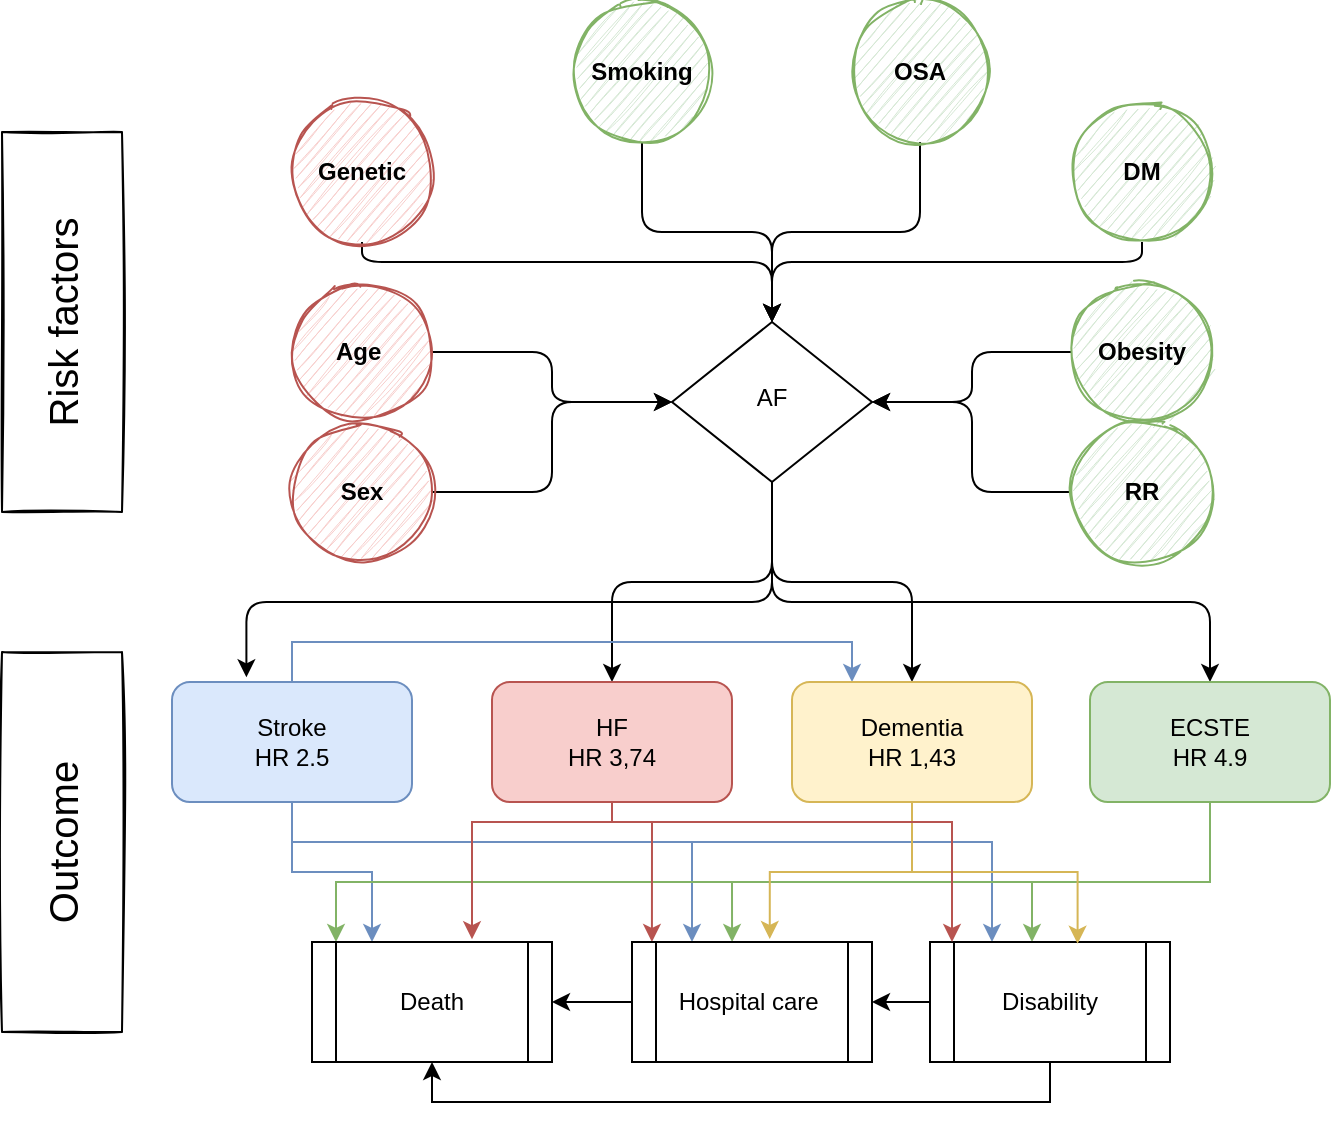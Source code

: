 <mxfile version="20.3.0" type="device"><diagram id="C5RBs43oDa-KdzZeNtuy" name="Page-1"><mxGraphModel dx="1695" dy="549" grid="1" gridSize="10" guides="1" tooltips="1" connect="1" arrows="1" fold="1" page="1" pageScale="1" pageWidth="827" pageHeight="1169" math="0" shadow="0"><root><mxCell id="WIyWlLk6GJQsqaUBKTNV-0"/><mxCell id="WIyWlLk6GJQsqaUBKTNV-1" parent="WIyWlLk6GJQsqaUBKTNV-0"/><mxCell id="aR4R9nCsLsxYKaGrIiqL-89" style="edgeStyle=orthogonalEdgeStyle;orthogonalLoop=1;jettySize=auto;html=1;entryX=0.31;entryY=-0.039;entryDx=0;entryDy=0;entryPerimeter=0;rounded=1;" parent="WIyWlLk6GJQsqaUBKTNV-1" source="WIyWlLk6GJQsqaUBKTNV-6" target="aR4R9nCsLsxYKaGrIiqL-18" edge="1"><mxGeometry relative="1" as="geometry"><Array as="points"><mxPoint x="340" y="330"/><mxPoint x="77" y="330"/></Array></mxGeometry></mxCell><mxCell id="aR4R9nCsLsxYKaGrIiqL-90" style="edgeStyle=orthogonalEdgeStyle;orthogonalLoop=1;jettySize=auto;html=1;entryX=0.5;entryY=0;entryDx=0;entryDy=0;rounded=1;" parent="WIyWlLk6GJQsqaUBKTNV-1" source="WIyWlLk6GJQsqaUBKTNV-6" target="aR4R9nCsLsxYKaGrIiqL-35" edge="1"><mxGeometry relative="1" as="geometry"/></mxCell><mxCell id="aR4R9nCsLsxYKaGrIiqL-91" style="edgeStyle=orthogonalEdgeStyle;orthogonalLoop=1;jettySize=auto;html=1;entryX=0.5;entryY=0;entryDx=0;entryDy=0;rounded=1;" parent="WIyWlLk6GJQsqaUBKTNV-1" source="WIyWlLk6GJQsqaUBKTNV-6" target="aR4R9nCsLsxYKaGrIiqL-31" edge="1"><mxGeometry relative="1" as="geometry"/></mxCell><mxCell id="aR4R9nCsLsxYKaGrIiqL-92" style="edgeStyle=orthogonalEdgeStyle;orthogonalLoop=1;jettySize=auto;html=1;rounded=1;" parent="WIyWlLk6GJQsqaUBKTNV-1" source="WIyWlLk6GJQsqaUBKTNV-6" target="aR4R9nCsLsxYKaGrIiqL-19" edge="1"><mxGeometry relative="1" as="geometry"><Array as="points"><mxPoint x="340" y="330"/><mxPoint x="559" y="330"/></Array></mxGeometry></mxCell><mxCell id="WIyWlLk6GJQsqaUBKTNV-6" value="AF" style="rhombus;whiteSpace=wrap;html=1;shadow=0;fontFamily=Helvetica;fontSize=12;align=center;strokeWidth=1;spacing=6;spacingTop=-4;" parent="WIyWlLk6GJQsqaUBKTNV-1" vertex="1"><mxGeometry x="290" y="190" width="100" height="80" as="geometry"/></mxCell><mxCell id="aR4R9nCsLsxYKaGrIiqL-1" style="edgeStyle=orthogonalEdgeStyle;orthogonalLoop=1;jettySize=auto;html=1;rounded=1;" parent="WIyWlLk6GJQsqaUBKTNV-1" source="aR4R9nCsLsxYKaGrIiqL-0" target="WIyWlLk6GJQsqaUBKTNV-6" edge="1"><mxGeometry relative="1" as="geometry"><Array as="points"><mxPoint x="135" y="160"/><mxPoint x="340" y="160"/></Array></mxGeometry></mxCell><mxCell id="aR4R9nCsLsxYKaGrIiqL-0" value="&lt;b&gt;Genetic&lt;/b&gt;" style="ellipse;whiteSpace=wrap;html=1;fillColor=#f8cecc;strokeColor=#b85450;sketch=1;" parent="WIyWlLk6GJQsqaUBKTNV-1" vertex="1"><mxGeometry x="100" y="80" width="70" height="70" as="geometry"/></mxCell><mxCell id="aR4R9nCsLsxYKaGrIiqL-12" style="edgeStyle=orthogonalEdgeStyle;orthogonalLoop=1;jettySize=auto;html=1;rounded=1;" parent="WIyWlLk6GJQsqaUBKTNV-1" source="aR4R9nCsLsxYKaGrIiqL-3" target="WIyWlLk6GJQsqaUBKTNV-6" edge="1"><mxGeometry relative="1" as="geometry"/></mxCell><mxCell id="aR4R9nCsLsxYKaGrIiqL-3" value="&lt;b&gt;Age&amp;nbsp;&lt;/b&gt;" style="ellipse;whiteSpace=wrap;html=1;fillColor=#f8cecc;strokeColor=#b85450;sketch=1;" parent="WIyWlLk6GJQsqaUBKTNV-1" vertex="1"><mxGeometry x="100" y="170" width="70" height="70" as="geometry"/></mxCell><mxCell id="aR4R9nCsLsxYKaGrIiqL-13" style="edgeStyle=orthogonalEdgeStyle;orthogonalLoop=1;jettySize=auto;html=1;entryX=0;entryY=0.5;entryDx=0;entryDy=0;rounded=1;" parent="WIyWlLk6GJQsqaUBKTNV-1" source="aR4R9nCsLsxYKaGrIiqL-4" target="WIyWlLk6GJQsqaUBKTNV-6" edge="1"><mxGeometry relative="1" as="geometry"/></mxCell><mxCell id="aR4R9nCsLsxYKaGrIiqL-4" value="&lt;b&gt;Sex&lt;/b&gt;" style="ellipse;whiteSpace=wrap;html=1;fillColor=#f8cecc;strokeColor=#b85450;sketch=1;" parent="WIyWlLk6GJQsqaUBKTNV-1" vertex="1"><mxGeometry x="100" y="240" width="70" height="70" as="geometry"/></mxCell><mxCell id="aR4R9nCsLsxYKaGrIiqL-9" style="edgeStyle=orthogonalEdgeStyle;orthogonalLoop=1;jettySize=auto;html=1;entryX=0.5;entryY=0;entryDx=0;entryDy=0;rounded=1;" parent="WIyWlLk6GJQsqaUBKTNV-1" source="aR4R9nCsLsxYKaGrIiqL-5" target="WIyWlLk6GJQsqaUBKTNV-6" edge="1"><mxGeometry relative="1" as="geometry"><Array as="points"><mxPoint x="525" y="160"/><mxPoint x="340" y="160"/></Array></mxGeometry></mxCell><mxCell id="aR4R9nCsLsxYKaGrIiqL-5" value="&lt;b&gt;DM&lt;/b&gt;" style="ellipse;whiteSpace=wrap;html=1;fillColor=#d5e8d4;strokeColor=#82b366;gradientColor=none;shadow=0;sketch=1;" parent="WIyWlLk6GJQsqaUBKTNV-1" vertex="1"><mxGeometry x="490" y="80" width="70" height="70" as="geometry"/></mxCell><mxCell id="aR4R9nCsLsxYKaGrIiqL-10" style="edgeStyle=orthogonalEdgeStyle;orthogonalLoop=1;jettySize=auto;html=1;rounded=1;" parent="WIyWlLk6GJQsqaUBKTNV-1" source="aR4R9nCsLsxYKaGrIiqL-6" target="WIyWlLk6GJQsqaUBKTNV-6" edge="1"><mxGeometry relative="1" as="geometry"/></mxCell><mxCell id="aR4R9nCsLsxYKaGrIiqL-6" value="&lt;b&gt;Obesity&lt;/b&gt;" style="ellipse;whiteSpace=wrap;html=1;fillColor=#d5e8d4;strokeColor=#82b366;gradientColor=none;shadow=0;sketch=1;" parent="WIyWlLk6GJQsqaUBKTNV-1" vertex="1"><mxGeometry x="490" y="170" width="70" height="70" as="geometry"/></mxCell><mxCell id="aR4R9nCsLsxYKaGrIiqL-11" style="edgeStyle=orthogonalEdgeStyle;orthogonalLoop=1;jettySize=auto;html=1;entryX=1;entryY=0.5;entryDx=0;entryDy=0;rounded=1;" parent="WIyWlLk6GJQsqaUBKTNV-1" source="aR4R9nCsLsxYKaGrIiqL-8" target="WIyWlLk6GJQsqaUBKTNV-6" edge="1"><mxGeometry relative="1" as="geometry"/></mxCell><mxCell id="aR4R9nCsLsxYKaGrIiqL-8" value="&lt;b&gt;RR&lt;/b&gt;" style="ellipse;whiteSpace=wrap;html=1;fillColor=#d5e8d4;strokeColor=#82b366;gradientColor=none;shadow=0;sketch=1;" parent="WIyWlLk6GJQsqaUBKTNV-1" vertex="1"><mxGeometry x="490" y="240" width="70" height="70" as="geometry"/></mxCell><mxCell id="aR4R9nCsLsxYKaGrIiqL-16" style="edgeStyle=orthogonalEdgeStyle;orthogonalLoop=1;jettySize=auto;html=1;rounded=1;" parent="WIyWlLk6GJQsqaUBKTNV-1" source="aR4R9nCsLsxYKaGrIiqL-14" target="WIyWlLk6GJQsqaUBKTNV-6" edge="1"><mxGeometry relative="1" as="geometry"/></mxCell><mxCell id="aR4R9nCsLsxYKaGrIiqL-14" value="&lt;b&gt;Smoking&lt;/b&gt;" style="ellipse;whiteSpace=wrap;html=1;fillColor=#d5e8d4;strokeColor=#82b366;gradientColor=none;shadow=0;sketch=1;" parent="WIyWlLk6GJQsqaUBKTNV-1" vertex="1"><mxGeometry x="240" y="30" width="70" height="70" as="geometry"/></mxCell><mxCell id="aR4R9nCsLsxYKaGrIiqL-17" style="edgeStyle=orthogonalEdgeStyle;orthogonalLoop=1;jettySize=auto;html=1;entryX=0.5;entryY=0;entryDx=0;entryDy=0;rounded=1;" parent="WIyWlLk6GJQsqaUBKTNV-1" source="aR4R9nCsLsxYKaGrIiqL-15" target="WIyWlLk6GJQsqaUBKTNV-6" edge="1"><mxGeometry relative="1" as="geometry"/></mxCell><mxCell id="aR4R9nCsLsxYKaGrIiqL-15" value="&lt;b&gt;OSA&lt;/b&gt;" style="ellipse;whiteSpace=wrap;html=1;fillColor=#d5e8d4;strokeColor=#82b366;gradientColor=none;shadow=0;sketch=1;" parent="WIyWlLk6GJQsqaUBKTNV-1" vertex="1"><mxGeometry x="379" y="30" width="70" height="70" as="geometry"/></mxCell><mxCell id="aR4R9nCsLsxYKaGrIiqL-76" style="edgeStyle=orthogonalEdgeStyle;rounded=0;orthogonalLoop=1;jettySize=auto;html=1;entryX=0.25;entryY=0;entryDx=0;entryDy=0;fillColor=#dae8fc;strokeColor=#6c8ebf;" parent="WIyWlLk6GJQsqaUBKTNV-1" source="aR4R9nCsLsxYKaGrIiqL-18" target="aR4R9nCsLsxYKaGrIiqL-22" edge="1"><mxGeometry relative="1" as="geometry"/></mxCell><mxCell id="aR4R9nCsLsxYKaGrIiqL-78" style="edgeStyle=orthogonalEdgeStyle;rounded=0;orthogonalLoop=1;jettySize=auto;html=1;fillColor=#dae8fc;strokeColor=#6c8ebf;" parent="WIyWlLk6GJQsqaUBKTNV-1" source="aR4R9nCsLsxYKaGrIiqL-18" target="aR4R9nCsLsxYKaGrIiqL-36" edge="1"><mxGeometry relative="1" as="geometry"><Array as="points"><mxPoint x="100" y="450"/><mxPoint x="300" y="450"/></Array></mxGeometry></mxCell><mxCell id="aR4R9nCsLsxYKaGrIiqL-79" style="edgeStyle=orthogonalEdgeStyle;rounded=0;orthogonalLoop=1;jettySize=auto;html=1;fillColor=#dae8fc;strokeColor=#6c8ebf;" parent="WIyWlLk6GJQsqaUBKTNV-1" source="aR4R9nCsLsxYKaGrIiqL-18" target="aR4R9nCsLsxYKaGrIiqL-24" edge="1"><mxGeometry relative="1" as="geometry"><Array as="points"><mxPoint x="100" y="450"/><mxPoint x="450" y="450"/></Array></mxGeometry></mxCell><mxCell id="aR4R9nCsLsxYKaGrIiqL-80" style="edgeStyle=orthogonalEdgeStyle;rounded=0;orthogonalLoop=1;jettySize=auto;html=1;fillColor=#dae8fc;strokeColor=#6c8ebf;" parent="WIyWlLk6GJQsqaUBKTNV-1" source="aR4R9nCsLsxYKaGrIiqL-18" target="aR4R9nCsLsxYKaGrIiqL-31" edge="1"><mxGeometry relative="1" as="geometry"><Array as="points"><mxPoint x="100" y="350"/><mxPoint x="380" y="350"/></Array></mxGeometry></mxCell><mxCell id="aR4R9nCsLsxYKaGrIiqL-18" value="Stroke&lt;br&gt;HR 2.5" style="rounded=1;whiteSpace=wrap;html=1;fillColor=#dae8fc;strokeColor=#6c8ebf;" parent="WIyWlLk6GJQsqaUBKTNV-1" vertex="1"><mxGeometry x="40" y="370" width="120" height="60" as="geometry"/></mxCell><mxCell id="aR4R9nCsLsxYKaGrIiqL-83" style="edgeStyle=orthogonalEdgeStyle;rounded=0;orthogonalLoop=1;jettySize=auto;html=1;fillColor=#d5e8d4;strokeColor=#82b366;" parent="WIyWlLk6GJQsqaUBKTNV-1" source="aR4R9nCsLsxYKaGrIiqL-19" edge="1"><mxGeometry relative="1" as="geometry"><mxPoint x="470" y="500" as="targetPoint"/><Array as="points"><mxPoint x="559" y="470"/><mxPoint x="470" y="470"/></Array></mxGeometry></mxCell><mxCell id="aR4R9nCsLsxYKaGrIiqL-84" style="edgeStyle=orthogonalEdgeStyle;rounded=0;orthogonalLoop=1;jettySize=auto;html=1;entryX=0.417;entryY=0;entryDx=0;entryDy=0;entryPerimeter=0;fillColor=#d5e8d4;strokeColor=#82b366;" parent="WIyWlLk6GJQsqaUBKTNV-1" source="aR4R9nCsLsxYKaGrIiqL-19" target="aR4R9nCsLsxYKaGrIiqL-36" edge="1"><mxGeometry relative="1" as="geometry"><Array as="points"><mxPoint x="559" y="470"/><mxPoint x="320" y="470"/></Array></mxGeometry></mxCell><mxCell id="aR4R9nCsLsxYKaGrIiqL-85" style="edgeStyle=orthogonalEdgeStyle;rounded=0;orthogonalLoop=1;jettySize=auto;html=1;fillColor=#d5e8d4;strokeColor=#82b366;" parent="WIyWlLk6GJQsqaUBKTNV-1" source="aR4R9nCsLsxYKaGrIiqL-19" edge="1"><mxGeometry relative="1" as="geometry"><mxPoint x="122" y="500" as="targetPoint"/><Array as="points"><mxPoint x="559" y="470"/><mxPoint x="122" y="470"/></Array></mxGeometry></mxCell><mxCell id="aR4R9nCsLsxYKaGrIiqL-19" value="ECSTE&lt;br&gt;HR 4.9" style="rounded=1;whiteSpace=wrap;html=1;fillColor=#d5e8d4;strokeColor=#82b366;" parent="WIyWlLk6GJQsqaUBKTNV-1" vertex="1"><mxGeometry x="499" y="370" width="120" height="60" as="geometry"/></mxCell><mxCell id="aR4R9nCsLsxYKaGrIiqL-22" value="Death" style="shape=process;whiteSpace=wrap;html=1;backgroundOutline=1;" parent="WIyWlLk6GJQsqaUBKTNV-1" vertex="1"><mxGeometry x="110" y="500" width="120" height="60" as="geometry"/></mxCell><mxCell id="n4GRx-DFxyir2qZHl3uy-0" style="edgeStyle=orthogonalEdgeStyle;rounded=0;orthogonalLoop=1;jettySize=auto;html=1;" edge="1" parent="WIyWlLk6GJQsqaUBKTNV-1" source="aR4R9nCsLsxYKaGrIiqL-24" target="aR4R9nCsLsxYKaGrIiqL-36"><mxGeometry relative="1" as="geometry"/></mxCell><mxCell id="n4GRx-DFxyir2qZHl3uy-2" style="edgeStyle=orthogonalEdgeStyle;rounded=0;orthogonalLoop=1;jettySize=auto;html=1;entryX=0.5;entryY=1;entryDx=0;entryDy=0;" edge="1" parent="WIyWlLk6GJQsqaUBKTNV-1" source="aR4R9nCsLsxYKaGrIiqL-24" target="aR4R9nCsLsxYKaGrIiqL-22"><mxGeometry relative="1" as="geometry"><Array as="points"><mxPoint x="479" y="580"/><mxPoint x="170" y="580"/></Array></mxGeometry></mxCell><mxCell id="aR4R9nCsLsxYKaGrIiqL-24" value="Disability" style="shape=process;whiteSpace=wrap;html=1;backgroundOutline=1;" parent="WIyWlLk6GJQsqaUBKTNV-1" vertex="1"><mxGeometry x="419" y="500" width="120" height="60" as="geometry"/></mxCell><mxCell id="n4GRx-DFxyir2qZHl3uy-3" style="edgeStyle=orthogonalEdgeStyle;rounded=0;orthogonalLoop=1;jettySize=auto;html=1;entryX=0.574;entryY=-0.025;entryDx=0;entryDy=0;entryPerimeter=0;fillColor=#fff2cc;strokeColor=#d6b656;" edge="1" parent="WIyWlLk6GJQsqaUBKTNV-1" source="aR4R9nCsLsxYKaGrIiqL-31" target="aR4R9nCsLsxYKaGrIiqL-36"><mxGeometry relative="1" as="geometry"/></mxCell><mxCell id="n4GRx-DFxyir2qZHl3uy-4" style="edgeStyle=orthogonalEdgeStyle;rounded=0;orthogonalLoop=1;jettySize=auto;html=1;entryX=0.615;entryY=0.014;entryDx=0;entryDy=0;entryPerimeter=0;fillColor=#fff2cc;strokeColor=#d6b656;" edge="1" parent="WIyWlLk6GJQsqaUBKTNV-1" source="aR4R9nCsLsxYKaGrIiqL-31" target="aR4R9nCsLsxYKaGrIiqL-24"><mxGeometry relative="1" as="geometry"/></mxCell><mxCell id="aR4R9nCsLsxYKaGrIiqL-31" value="Dementia&lt;br&gt;HR 1,43" style="rounded=1;whiteSpace=wrap;html=1;fillColor=#fff2cc;strokeColor=#d6b656;" parent="WIyWlLk6GJQsqaUBKTNV-1" vertex="1"><mxGeometry x="350" y="370" width="120" height="60" as="geometry"/></mxCell><mxCell id="aR4R9nCsLsxYKaGrIiqL-86" style="edgeStyle=orthogonalEdgeStyle;rounded=0;orthogonalLoop=1;jettySize=auto;html=1;entryX=0.663;entryY=-0.024;entryDx=0;entryDy=0;entryPerimeter=0;fillColor=#f8cecc;strokeColor=#b85450;" parent="WIyWlLk6GJQsqaUBKTNV-1" source="aR4R9nCsLsxYKaGrIiqL-35" target="aR4R9nCsLsxYKaGrIiqL-22" edge="1"><mxGeometry relative="1" as="geometry"><Array as="points"><mxPoint x="260" y="440"/><mxPoint x="190" y="440"/><mxPoint x="190" y="499"/></Array></mxGeometry></mxCell><mxCell id="aR4R9nCsLsxYKaGrIiqL-87" style="edgeStyle=orthogonalEdgeStyle;rounded=0;orthogonalLoop=1;jettySize=auto;html=1;entryX=0.083;entryY=0;entryDx=0;entryDy=0;entryPerimeter=0;exitX=0.5;exitY=1;exitDx=0;exitDy=0;fillColor=#f8cecc;strokeColor=#b85450;" parent="WIyWlLk6GJQsqaUBKTNV-1" source="aR4R9nCsLsxYKaGrIiqL-35" target="aR4R9nCsLsxYKaGrIiqL-36" edge="1"><mxGeometry relative="1" as="geometry"><mxPoint x="260" y="500.0" as="targetPoint"/><Array as="points"><mxPoint x="260" y="440"/><mxPoint x="280" y="440"/></Array></mxGeometry></mxCell><mxCell id="aR4R9nCsLsxYKaGrIiqL-88" style="edgeStyle=orthogonalEdgeStyle;rounded=0;orthogonalLoop=1;jettySize=auto;html=1;fillColor=#f8cecc;strokeColor=#b85450;" parent="WIyWlLk6GJQsqaUBKTNV-1" source="aR4R9nCsLsxYKaGrIiqL-35" edge="1"><mxGeometry relative="1" as="geometry"><mxPoint x="430" y="500" as="targetPoint"/><Array as="points"><mxPoint x="260" y="440"/><mxPoint x="430" y="440"/></Array></mxGeometry></mxCell><mxCell id="aR4R9nCsLsxYKaGrIiqL-35" value="HF&lt;br&gt;HR 3,74" style="rounded=1;whiteSpace=wrap;html=1;fillColor=#f8cecc;strokeColor=#b85450;" parent="WIyWlLk6GJQsqaUBKTNV-1" vertex="1"><mxGeometry x="200" y="370" width="120" height="60" as="geometry"/></mxCell><mxCell id="n4GRx-DFxyir2qZHl3uy-1" style="edgeStyle=orthogonalEdgeStyle;rounded=0;orthogonalLoop=1;jettySize=auto;html=1;entryX=1;entryY=0.5;entryDx=0;entryDy=0;" edge="1" parent="WIyWlLk6GJQsqaUBKTNV-1" source="aR4R9nCsLsxYKaGrIiqL-36" target="aR4R9nCsLsxYKaGrIiqL-22"><mxGeometry relative="1" as="geometry"/></mxCell><mxCell id="aR4R9nCsLsxYKaGrIiqL-36" value="Hospital care&amp;nbsp;" style="shape=process;whiteSpace=wrap;html=1;backgroundOutline=1;" parent="WIyWlLk6GJQsqaUBKTNV-1" vertex="1"><mxGeometry x="270" y="500" width="120" height="60" as="geometry"/></mxCell><mxCell id="n4GRx-DFxyir2qZHl3uy-5" value="&lt;font style=&quot;font-size: 20px;&quot;&gt;Risk factors&lt;/font&gt;" style="rounded=0;whiteSpace=wrap;html=1;shadow=0;sketch=1;gradientColor=none;rotation=-90;" vertex="1" parent="WIyWlLk6GJQsqaUBKTNV-1"><mxGeometry x="-110" y="160" width="190" height="60" as="geometry"/></mxCell><mxCell id="n4GRx-DFxyir2qZHl3uy-6" value="&lt;font style=&quot;font-size: 20px;&quot;&gt;Outcome&lt;br&gt;&lt;/font&gt;" style="rounded=0;whiteSpace=wrap;html=1;shadow=0;sketch=1;gradientColor=none;rotation=-90;" vertex="1" parent="WIyWlLk6GJQsqaUBKTNV-1"><mxGeometry x="-110" y="420" width="190" height="60" as="geometry"/></mxCell></root></mxGraphModel></diagram></mxfile>